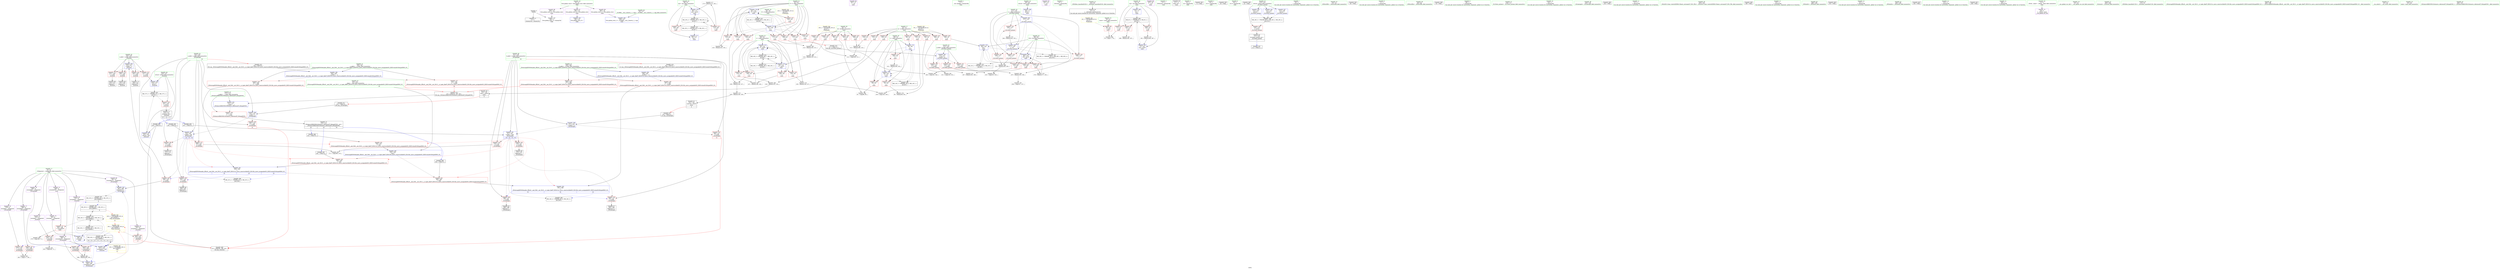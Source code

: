 digraph "SVFG" {
	label="SVFG";

	Node0x563b5da853f0 [shape=record,color=grey,label="{NodeID: 0\nNullPtr}"];
	Node0x563b5da853f0 -> Node0x563b5daab100[style=solid];
	Node0x563b5da853f0 -> Node0x563b5dab1bb0[style=solid];
	Node0x563b5daaef70 [shape=record,color=grey,label="{NodeID: 277\n173 = Binary(172, 102, )\n}"];
	Node0x563b5daaef70 -> Node0x563b5dab25a0[style=solid];
	Node0x563b5daad340 [shape=record,color=blue,label="{NodeID: 194\n318\<--315\nx.addr\<--x\n_ZL4rooti\n}"];
	Node0x563b5daad340 -> Node0x563b5dab0e80[style=dashed];
	Node0x563b5daad340 -> Node0x563b5dab0f50[style=dashed];
	Node0x563b5daad340 -> Node0x563b5dab1020[style=dashed];
	Node0x563b5daad340 -> Node0x563b5dab10f0[style=dashed];
	Node0x563b5daa9d20 [shape=record,color=red,label="{NodeID: 111\n108\<--62\n\<--i7\nmain\n}"];
	Node0x563b5daa9d20 -> Node0x563b5dabb2b0[style=solid];
	Node0x563b5daa8740 [shape=record,color=green,label="{NodeID: 28\n56\<--57\nB\<--B_field_insensitive\nmain\n}"];
	Node0x563b5daa8740 -> Node0x563b5daaa5f0[style=solid];
	Node0x563b5daa8740 -> Node0x563b5daaa6c0[style=solid];
	Node0x563b5daa8740 -> Node0x563b5daaa790[style=solid];
	Node0x563b5daa8740 -> Node0x563b5daaa860[style=solid];
	Node0x563b5daa8740 -> Node0x563b5daa9910[style=solid];
	Node0x563b5dac88f0 [shape=record,color=black,label="{NodeID: 305\nMR_24V_6 = PHI(MR_24V_7, MR_24V_5, )\npts\{100000 \}\n|{|<s1>8}}"];
	Node0x563b5dac88f0 -> Node0x563b5dacf0f0[style=dashed];
	Node0x563b5dac88f0:s1 -> Node0x563b5dad0630[style=dashed,color=red];
	Node0x563b5dab04c0 [shape=record,color=red,label="{NodeID: 139\n292\<--255\n\<--a.addr\n_ZL5mergeii\n}"];
	Node0x563b5dab04c0 -> Node0x563b5daab8b0[style=solid];
	Node0x563b5daab000 [shape=record,color=green,label="{NodeID: 56\n20\<--377\n_GLOBAL__sub_I_bmerry_1_1.cpp\<--_GLOBAL__sub_I_bmerry_1_1.cpp_field_insensitive\n}"];
	Node0x563b5daab000 -> Node0x563b5dab1ab0[style=solid];
	Node0x563b5dab1bb0 [shape=record,color=blue, style = dotted,label="{NodeID: 167\n383\<--3\nllvm.global_ctors_2\<--dummyVal\nGlob }"];
	Node0x563b5daac750 [shape=record,color=purple,label="{NodeID: 84\n181\<--12\n\<--.str\nmain\n}"];
	Node0x563b5daa6660 [shape=record,color=green,label="{NodeID: 1\n7\<--1\n__dso_handle\<--dummyObj\nGlob }"];
	Node0x563b5daaf0f0 [shape=record,color=grey,label="{NodeID: 278\n95 = Binary(93, 94, )\n}"];
	Node0x563b5daad410 [shape=record,color=blue,label="{NodeID: 195\n316\<--327\nretval\<--\n_ZL4rooti\n}"];
	Node0x563b5daad410 -> Node0x563b5dac92f0[style=dashed];
	Node0x563b5daa9df0 [shape=record,color=red,label="{NodeID: 112\n114\<--62\n\<--i7\nmain\n|{<s0>7}}"];
	Node0x563b5daa9df0:s0 -> Node0x563b5daea630[style=solid,color=red];
	Node0x563b5daa8810 [shape=record,color=green,label="{NodeID: 29\n58\<--59\nP\<--P_field_insensitive\nmain\n}"];
	Node0x563b5daa8810 -> Node0x563b5daa99e0[style=solid];
	Node0x563b5dac8df0 [shape=record,color=black,label="{NodeID: 306\nMR_24V_2 = PHI(MR_24V_4, MR_24V_1, )\npts\{100000 \}\n|{<s0>14|<s1>15|<s2>15|<s3>15|<s4>15|<s5>15|<s6>15|<s7>17}}"];
	Node0x563b5dac8df0:s0 -> Node0x563b5dab3480[style=dashed,color=blue];
	Node0x563b5dac8df0:s1 -> Node0x563b5dab0a70[style=dashed,color=blue];
	Node0x563b5dac8df0:s2 -> Node0x563b5dab0b40[style=dashed,color=blue];
	Node0x563b5dac8df0:s3 -> Node0x563b5dab0c10[style=dashed,color=blue];
	Node0x563b5dac8df0:s4 -> Node0x563b5dab0ce0[style=dashed,color=blue];
	Node0x563b5dac8df0:s5 -> Node0x563b5daad1a0[style=dashed,color=blue];
	Node0x563b5dac8df0:s6 -> Node0x563b5dac74f0[style=dashed,color=blue];
	Node0x563b5dac8df0:s7 -> Node0x563b5daad4e0[style=dashed,color=blue];
	Node0x563b5dab0590 [shape=record,color=red,label="{NodeID: 140\n298\<--255\n\<--a.addr\n_ZL5mergeii\n}"];
	Node0x563b5dab0590 -> Node0x563b5daad270[style=solid];
	Node0x563b5daab100 [shape=record,color=black,label="{NodeID: 57\n2\<--3\ndummyVal\<--dummyVal\n}"];
	Node0x563b5dad0630 [shape=record,color=yellow,style=double,label="{NodeID: 334\n24V_1 = ENCHI(MR_24V_0)\npts\{100000 \}\nFun[_ZL5mergeii]|{<s0>14}}"];
	Node0x563b5dad0630:s0 -> Node0x563b5dad0090[style=dashed,color=red];
	Node0x563b5dab1cb0 [shape=record,color=blue,label="{NodeID: 168\n48\<--71\nretval\<--\nmain\n}"];
	Node0x563b5daac820 [shape=record,color=purple,label="{NodeID: 85\n191\<--14\n\<--.str.1\nmain\n}"];
	Node0x563b5daa66f0 [shape=record,color=green,label="{NodeID: 2\n8\<--1\n_ZSt3cin\<--dummyObj\nGlob }"];
	Node0x563b5daba3b0 [shape=record,color=grey,label="{NodeID: 279\n178 = Binary(177, 102, )\n}"];
	Node0x563b5daba3b0 -> Node0x563b5dab2670[style=solid];
	Node0x563b5daad4e0 [shape=record,color=blue,label="{NodeID: 196\n337\<--334\narrayidx4\<--call\n_ZL4rooti\n}"];
	Node0x563b5daad4e0 -> Node0x563b5dac8df0[style=dashed];
	Node0x563b5daa9ec0 [shape=record,color=red,label="{NodeID: 113\n121\<--62\n\<--i7\nmain\n}"];
	Node0x563b5daa9ec0 -> Node0x563b5daba9b0[style=solid];
	Node0x563b5daa88e0 [shape=record,color=green,label="{NodeID: 30\n60\<--61\ni\<--i_field_insensitive\nmain\n}"];
	Node0x563b5daa88e0 -> Node0x563b5daa9ab0[style=solid];
	Node0x563b5daa88e0 -> Node0x563b5daa9b80[style=solid];
	Node0x563b5daa88e0 -> Node0x563b5daa9c50[style=solid];
	Node0x563b5daa88e0 -> Node0x563b5dab1e50[style=solid];
	Node0x563b5daa88e0 -> Node0x563b5dab1ff0[style=solid];
	Node0x563b5dac92f0 [shape=record,color=black,label="{NodeID: 307\nMR_37V_3 = PHI(MR_37V_4, MR_37V_2, )\npts\{317 \}\n}"];
	Node0x563b5dac92f0 -> Node0x563b5dab0db0[style=dashed];
	Node0x563b5dab0660 [shape=record,color=red,label="{NodeID: 141\n266\<--257\n\<--b.addr\n_ZL5mergeii\n|{<s0>15}}"];
	Node0x563b5dab0660:s0 -> Node0x563b5daea350[style=solid,color=red];
	Node0x563b5daab200 [shape=record,color=black,label="{NodeID: 58\n31\<--32\n\<--_ZNSt8ios_base4InitD1Ev\nCan only get source location for instruction, argument, global var or function.}"];
	Node0x563b5dab1d80 [shape=record,color=blue,label="{NodeID: 169\n52\<--71\ncas\<--\nmain\n}"];
	Node0x563b5dab1d80 -> Node0x563b5dac97f0[style=dashed];
	Node0x563b5daac8f0 [shape=record,color=purple,label="{NodeID: 86\n197\<--16\n\<--.str.2\nmain\n}"];
	Node0x563b5daa69a0 [shape=record,color=green,label="{NodeID: 3\n11\<--1\n_ZSt4cout\<--dummyObj\nGlob }"];
	Node0x563b5daba530 [shape=record,color=grey,label="{NodeID: 280\n153 = Binary(152, 102, )\n}"];
	Node0x563b5daba530 -> Node0x563b5dab2330[style=solid];
	Node0x563b5daad5b0 [shape=record,color=blue,label="{NodeID: 197\n316\<--334\nretval\<--call\n_ZL4rooti\n}"];
	Node0x563b5daad5b0 -> Node0x563b5dac92f0[style=dashed];
	Node0x563b5daa9f90 [shape=record,color=red,label="{NodeID: 114\n127\<--62\n\<--i7\nmain\n}"];
	Node0x563b5daa9f90 -> Node0x563b5daaeaf0[style=solid];
	Node0x563b5daa89b0 [shape=record,color=green,label="{NodeID: 31\n62\<--63\ni7\<--i7_field_insensitive\nmain\n}"];
	Node0x563b5daa89b0 -> Node0x563b5daa9d20[style=solid];
	Node0x563b5daa89b0 -> Node0x563b5daa9df0[style=solid];
	Node0x563b5daa89b0 -> Node0x563b5daa9ec0[style=solid];
	Node0x563b5daa89b0 -> Node0x563b5daa9f90[style=solid];
	Node0x563b5daa89b0 -> Node0x563b5daaf1c0[style=solid];
	Node0x563b5daa89b0 -> Node0x563b5daaf250[style=solid];
	Node0x563b5daa89b0 -> Node0x563b5daaf2e0[style=solid];
	Node0x563b5daa89b0 -> Node0x563b5dab20c0[style=solid];
	Node0x563b5daa89b0 -> Node0x563b5dab2330[style=solid];
	Node0x563b5dac97f0 [shape=record,color=black,label="{NodeID: 308\nMR_6V_3 = PHI(MR_6V_4, MR_6V_2, )\npts\{53 \}\n}"];
	Node0x563b5dac97f0 -> Node0x563b5daacd90[style=dashed];
	Node0x563b5dac97f0 -> Node0x563b5daace60[style=dashed];
	Node0x563b5dac97f0 -> Node0x563b5daacf30[style=dashed];
	Node0x563b5dac97f0 -> Node0x563b5dab2740[style=dashed];
	Node0x563b5dab0730 [shape=record,color=red,label="{NodeID: 142\n270\<--257\n\<--b.addr\n_ZL5mergeii\n}"];
	Node0x563b5dab0730 -> Node0x563b5dabb5b0[style=solid];
	Node0x563b5daab300 [shape=record,color=black,label="{NodeID: 59\n47\<--71\nmain_ret\<--\nmain\n}"];
	Node0x563b5dab1e50 [shape=record,color=blue,label="{NodeID: 170\n60\<--86\ni\<--\nmain\n}"];
	Node0x563b5dab1e50 -> Node0x563b5daa9ab0[style=dashed];
	Node0x563b5dab1e50 -> Node0x563b5daa9b80[style=dashed];
	Node0x563b5dab1e50 -> Node0x563b5daa9c50[style=dashed];
	Node0x563b5dab1e50 -> Node0x563b5dab1ff0[style=dashed];
	Node0x563b5dab1e50 -> Node0x563b5daca500[style=dashed];
	Node0x563b5daac9c0 [shape=record,color=purple,label="{NodeID: 87\n381\<--18\nllvm.global_ctors_0\<--llvm.global_ctors\nGlob }"];
	Node0x563b5daac9c0 -> Node0x563b5dab19e0[style=solid];
	Node0x563b5daa6a30 [shape=record,color=green,label="{NodeID: 4\n12\<--1\n.str\<--dummyObj\nGlob }"];
	Node0x563b5daba6b0 [shape=record,color=grey,label="{NodeID: 281\n147 = Binary(146, 145, )\n}"];
	Node0x563b5daba6b0 -> Node0x563b5dab2260[style=solid];
	Node0x563b5daad680 [shape=record,color=blue,label="{NodeID: 198\n346\<--344\n__a.addr\<--__a\n_ZSt4swapIiENSt9enable_ifIXsr6__and_ISt6__not_ISt15__is_tuple_likeIT_EESt21is_move_constructibleIS3_ESt18is_move_assignableIS3_EEE5valueEvE4typeERS3_SC_\n}"];
	Node0x563b5daad680 -> Node0x563b5dab1360[style=dashed];
	Node0x563b5daad680 -> Node0x563b5dab1430[style=dashed];
	Node0x563b5daaf1c0 [shape=record,color=red,label="{NodeID: 115\n137\<--62\n\<--i7\nmain\n}"];
	Node0x563b5daaf1c0 -> Node0x563b5daae670[style=solid];
	Node0x563b5daa8a80 [shape=record,color=green,label="{NodeID: 32\n64\<--65\nt\<--t_field_insensitive\nmain\n}"];
	Node0x563b5daa8a80 -> Node0x563b5daaf3b0[style=solid];
	Node0x563b5daa8a80 -> Node0x563b5daaf480[style=solid];
	Node0x563b5daa8a80 -> Node0x563b5daaf550[style=solid];
	Node0x563b5daa8a80 -> Node0x563b5daaf620[style=solid];
	Node0x563b5daa8a80 -> Node0x563b5dab2190[style=solid];
	Node0x563b5daa8a80 -> Node0x563b5dab2260[style=solid];
	Node0x563b5d766f30 [shape=record,color=black,label="{NodeID: 392\n72 = PHI()\n}"];
	Node0x563b5daca500 [shape=record,color=black,label="{NodeID: 309\nMR_14V_2 = PHI(MR_14V_4, MR_14V_1, )\npts\{61 \}\n}"];
	Node0x563b5daca500 -> Node0x563b5dab1e50[style=dashed];
	Node0x563b5dab0800 [shape=record,color=red,label="{NodeID: 143\n278\<--257\n\<--b.addr\n_ZL5mergeii\n}"];
	Node0x563b5dab0800 -> Node0x563b5daab710[style=solid];
	Node0x563b5daab3d0 [shape=record,color=black,label="{NodeID: 60\n135\<--134\nconv\<--sub16\nmain\n|{<s0>8}}"];
	Node0x563b5daab3d0:s0 -> Node0x563b5daea740[style=solid,color=red];
	Node0x563b5dab1f20 [shape=record,color=blue,label="{NodeID: 171\n96\<--98\narrayidx\<--\nmain\n}"];
	Node0x563b5dab1f20 -> Node0x563b5dab1f20[style=dashed];
	Node0x563b5dab1f20 -> Node0x563b5dacf0f0[style=dashed];
	Node0x563b5daacac0 [shape=record,color=purple,label="{NodeID: 88\n382\<--18\nllvm.global_ctors_1\<--llvm.global_ctors\nGlob }"];
	Node0x563b5daacac0 -> Node0x563b5dab1ab0[style=solid];
	Node0x563b5daa6ac0 [shape=record,color=green,label="{NodeID: 5\n14\<--1\n.str.1\<--dummyObj\nGlob }"];
	Node0x563b5daba830 [shape=record,color=grey,label="{NodeID: 282\n186 = Binary(185, 187, )\n}"];
	Node0x563b5daad750 [shape=record,color=blue,label="{NodeID: 199\n348\<--345\n__b.addr\<--__b\n_ZSt4swapIiENSt9enable_ifIXsr6__and_ISt6__not_ISt15__is_tuple_likeIT_EESt21is_move_constructibleIS3_ESt18is_move_assignableIS3_EEE5valueEvE4typeERS3_SC_\n}"];
	Node0x563b5daad750 -> Node0x563b5dab1500[style=dashed];
	Node0x563b5daad750 -> Node0x563b5dab15d0[style=dashed];
	Node0x563b5daaf250 [shape=record,color=red,label="{NodeID: 116\n145\<--62\n\<--i7\nmain\n}"];
	Node0x563b5daaf250 -> Node0x563b5daba6b0[style=solid];
	Node0x563b5daa8b50 [shape=record,color=green,label="{NodeID: 33\n66\<--67\nans\<--ans_field_insensitive\nmain\n}"];
	Node0x563b5daa8b50 -> Node0x563b5daaf6f0[style=solid];
	Node0x563b5daa8b50 -> Node0x563b5daaf7c0[style=solid];
	Node0x563b5daa8b50 -> Node0x563b5dab2400[style=solid];
	Node0x563b5daa8b50 -> Node0x563b5dab25a0[style=solid];
	Node0x563b5dae7030 [shape=record,color=black,label="{NodeID: 393\n30 = PHI()\n}"];
	Node0x563b5daca5f0 [shape=record,color=black,label="{NodeID: 310\nMR_16V_2 = PHI(MR_16V_4, MR_16V_1, )\npts\{63 \}\n}"];
	Node0x563b5daca5f0 -> Node0x563b5dab20c0[style=dashed];
	Node0x563b5dab08d0 [shape=record,color=red,label="{NodeID: 144\n288\<--257\n\<--b.addr\n_ZL5mergeii\n}"];
	Node0x563b5dab08d0 -> Node0x563b5daab7e0[style=solid];
	Node0x563b5daab4a0 [shape=record,color=black,label="{NodeID: 61\n141\<--140\nconv19\<--sub18\nmain\n|{<s0>8}}"];
	Node0x563b5daab4a0:s0 -> Node0x563b5daea850[style=solid,color=red];
	Node0x563b5dab1ff0 [shape=record,color=blue,label="{NodeID: 172\n60\<--101\ni\<--inc\nmain\n}"];
	Node0x563b5dab1ff0 -> Node0x563b5daa9ab0[style=dashed];
	Node0x563b5dab1ff0 -> Node0x563b5daa9b80[style=dashed];
	Node0x563b5dab1ff0 -> Node0x563b5daa9c50[style=dashed];
	Node0x563b5dab1ff0 -> Node0x563b5dab1ff0[style=dashed];
	Node0x563b5dab1ff0 -> Node0x563b5daca500[style=dashed];
	Node0x563b5daacbc0 [shape=record,color=purple,label="{NodeID: 89\n383\<--18\nllvm.global_ctors_2\<--llvm.global_ctors\nGlob }"];
	Node0x563b5daacbc0 -> Node0x563b5dab1bb0[style=solid];
	Node0x563b5daa6b50 [shape=record,color=green,label="{NodeID: 6\n16\<--1\n.str.2\<--dummyObj\nGlob }"];
	Node0x563b5daba9b0 [shape=record,color=grey,label="{NodeID: 283\n122 = Binary(120, 121, )\n}"];
	Node0x563b5daba9b0 -> Node0x563b5dabab30[style=solid];
	Node0x563b5daad820 [shape=record,color=blue,label="{NodeID: 200\n350\<--358\n__tmp\<--\n_ZSt4swapIiENSt9enable_ifIXsr6__and_ISt6__not_ISt15__is_tuple_likeIT_EESt21is_move_constructibleIS3_ESt18is_move_assignableIS3_EEE5valueEvE4typeERS3_SC_\n}"];
	Node0x563b5daad820 -> Node0x563b5dab1770[style=dashed];
	Node0x563b5daad820 -> Node0x563b5dab1840[style=dashed];
	Node0x563b5daaf2e0 [shape=record,color=red,label="{NodeID: 117\n152\<--62\n\<--i7\nmain\n}"];
	Node0x563b5daaf2e0 -> Node0x563b5daba530[style=solid];
	Node0x563b5daa8c20 [shape=record,color=green,label="{NodeID: 34\n68\<--69\ni24\<--i24_field_insensitive\nmain\n}"];
	Node0x563b5daa8c20 -> Node0x563b5daaf890[style=solid];
	Node0x563b5daa8c20 -> Node0x563b5daaf960[style=solid];
	Node0x563b5daa8c20 -> Node0x563b5daafa30[style=solid];
	Node0x563b5daa8c20 -> Node0x563b5dab24d0[style=solid];
	Node0x563b5daa8c20 -> Node0x563b5dab2670[style=solid];
	Node0x563b5dae9220 [shape=record,color=black,label="{NodeID: 394\n81 = PHI()\n}"];
	Node0x563b5dacaaf0 [shape=record,color=black,label="{NodeID: 311\nMR_18V_2 = PHI(MR_18V_3, MR_18V_1, )\npts\{65 \}\n}"];
	Node0x563b5dacaaf0 -> Node0x563b5dacebf0[style=dashed];
	Node0x563b5dab09a0 [shape=record,color=red,label="{NodeID: 145\n299\<--257\n\<--b.addr\n_ZL5mergeii\n}"];
	Node0x563b5dab09a0 -> Node0x563b5daab980[style=solid];
	Node0x563b5daab570 [shape=record,color=black,label="{NodeID: 62\n211\<--250\n_ZL10test_primex_ret\<--\n_ZL10test_primex\n|{<s0>7}}"];
	Node0x563b5daab570:s0 -> Node0x563b5dae9550[style=solid,color=blue];
	Node0x563b5dab20c0 [shape=record,color=blue,label="{NodeID: 173\n62\<--105\ni7\<--\nmain\n}"];
	Node0x563b5dab20c0 -> Node0x563b5daa9d20[style=dashed];
	Node0x563b5dab20c0 -> Node0x563b5daa9df0[style=dashed];
	Node0x563b5dab20c0 -> Node0x563b5daa9ec0[style=dashed];
	Node0x563b5dab20c0 -> Node0x563b5daa9f90[style=dashed];
	Node0x563b5dab20c0 -> Node0x563b5daaf1c0[style=dashed];
	Node0x563b5dab20c0 -> Node0x563b5daaf250[style=dashed];
	Node0x563b5dab20c0 -> Node0x563b5daaf2e0[style=dashed];
	Node0x563b5dab20c0 -> Node0x563b5dab2330[style=dashed];
	Node0x563b5dab20c0 -> Node0x563b5daca5f0[style=dashed];
	Node0x563b5daaccc0 [shape=record,color=red,label="{NodeID: 90\n78\<--50\n\<--cases\nmain\n}"];
	Node0x563b5daaccc0 -> Node0x563b5dabae30[style=solid];
	Node0x563b5daa7390 [shape=record,color=green,label="{NodeID: 7\n19\<--1\n\<--dummyObj\nCan only get source location for instruction, argument, global var or function.}"];
	Node0x563b5dabab30 [shape=record,color=grey,label="{NodeID: 284\n123 = Binary(119, 122, )\n}"];
	Node0x563b5dabab30 -> Node0x563b5dab2190[style=solid];
	Node0x563b5daad8f0 [shape=record,color=blue,label="{NodeID: 201\n363\<--362\n\<--\n_ZSt4swapIiENSt9enable_ifIXsr6__and_ISt6__not_ISt15__is_tuple_likeIT_EESt21is_move_constructibleIS3_ESt18is_move_assignableIS3_EEE5valueEvE4typeERS3_SC_\n|{|<s1>16|<s2>16|<s3>16}}"];
	Node0x563b5daad8f0 -> Node0x563b5dab1840[style=dashed];
	Node0x563b5daad8f0:s1 -> Node0x563b5dab04c0[style=dashed,color=blue];
	Node0x563b5daad8f0:s2 -> Node0x563b5dab0590[style=dashed,color=blue];
	Node0x563b5daad8f0:s3 -> Node0x563b5dac6af0[style=dashed,color=blue];
	Node0x563b5daaf3b0 [shape=record,color=red,label="{NodeID: 118\n126\<--64\n\<--t\nmain\n}"];
	Node0x563b5daaf3b0 -> Node0x563b5daaeaf0[style=solid];
	Node0x563b5daa8cf0 [shape=record,color=green,label="{NodeID: 35\n73\<--74\n_ZNSirsERi\<--_ZNSirsERi_field_insensitive\n}"];
	Node0x563b5dae9380 [shape=record,color=black,label="{NodeID: 395\n84 = PHI()\n}"];
	Node0x563b5dacaff0 [shape=record,color=black,label="{NodeID: 312\nMR_20V_2 = PHI(MR_20V_4, MR_20V_1, )\npts\{67 \}\n}"];
	Node0x563b5dacaff0 -> Node0x563b5dab2400[style=dashed];
	Node0x563b5dab0a70 [shape=record,color=red,label="{NodeID: 146\n277\<--276\n\<--arrayidx\n_ZL5mergeii\n}"];
	Node0x563b5dab0a70 -> Node0x563b5dabb730[style=solid];
	Node0x563b5daab640 [shape=record,color=black,label="{NodeID: 63\n275\<--274\nidxprom\<--\n_ZL5mergeii\n}"];
	Node0x563b5dab2190 [shape=record,color=blue,label="{NodeID: 174\n64\<--123\nt\<--sub13\nmain\n}"];
	Node0x563b5dab2190 -> Node0x563b5daaf3b0[style=dashed];
	Node0x563b5dab2190 -> Node0x563b5daaf480[style=dashed];
	Node0x563b5dab2190 -> Node0x563b5daaf550[style=dashed];
	Node0x563b5dab2190 -> Node0x563b5daaf620[style=dashed];
	Node0x563b5dab2190 -> Node0x563b5dab2260[style=dashed];
	Node0x563b5dab2190 -> Node0x563b5dacebf0[style=dashed];
	Node0x563b5daacd90 [shape=record,color=red,label="{NodeID: 91\n77\<--52\n\<--cas\nmain\n}"];
	Node0x563b5daacd90 -> Node0x563b5dabae30[style=solid];
	Node0x563b5daa7450 [shape=record,color=green,label="{NodeID: 8\n71\<--1\n\<--dummyObj\nCan only get source location for instruction, argument, global var or function.}"];
	Node0x563b5dabacb0 [shape=record,color=grey,label="{NodeID: 285\n221 = cmp(220, 222, )\n}"];
	Node0x563b5daad9c0 [shape=record,color=blue,label="{NodeID: 202\n367\<--366\n\<--\n_ZSt4swapIiENSt9enable_ifIXsr6__and_ISt6__not_ISt15__is_tuple_likeIT_EESt21is_move_constructibleIS3_ESt18is_move_assignableIS3_EEE5valueEvE4typeERS3_SC_\n|{<s0>16|<s1>16|<s2>16}}"];
	Node0x563b5daad9c0:s0 -> Node0x563b5dab08d0[style=dashed,color=blue];
	Node0x563b5daad9c0:s1 -> Node0x563b5dab09a0[style=dashed,color=blue];
	Node0x563b5daad9c0:s2 -> Node0x563b5dac6ff0[style=dashed,color=blue];
	Node0x563b5daaf480 [shape=record,color=red,label="{NodeID: 119\n132\<--64\n\<--t\nmain\n}"];
	Node0x563b5daaf480 -> Node0x563b5daae370[style=solid];
	Node0x563b5daa8df0 [shape=record,color=green,label="{NodeID: 36\n82\<--83\n_ZNSirsERx\<--_ZNSirsERx_field_insensitive\n}"];
	Node0x563b5dae9480 [shape=record,color=black,label="{NodeID: 396\n85 = PHI()\n}"];
	Node0x563b5dacb4f0 [shape=record,color=black,label="{NodeID: 313\nMR_22V_2 = PHI(MR_22V_4, MR_22V_1, )\npts\{69 \}\n}"];
	Node0x563b5dacb4f0 -> Node0x563b5dab24d0[style=dashed];
	Node0x563b5dab0b40 [shape=record,color=red,label="{NodeID: 147\n281\<--280\n\<--arrayidx3\n_ZL5mergeii\n}"];
	Node0x563b5dab0b40 -> Node0x563b5dabb730[style=solid];
	Node0x563b5daab710 [shape=record,color=black,label="{NodeID: 64\n279\<--278\nidxprom2\<--\n_ZL5mergeii\n}"];
	Node0x563b5dad0cb0 [shape=record,color=yellow,style=double,label="{NodeID: 341\n4V_1 = ENCHI(MR_4V_0)\npts\{51 \}\nFun[main]}"];
	Node0x563b5dad0cb0 -> Node0x563b5daaccc0[style=dashed];
	Node0x563b5dab2260 [shape=record,color=blue,label="{NodeID: 175\n64\<--147\nt\<--sub20\nmain\n}"];
	Node0x563b5dab2260 -> Node0x563b5daaf3b0[style=dashed];
	Node0x563b5dab2260 -> Node0x563b5daaf480[style=dashed];
	Node0x563b5dab2260 -> Node0x563b5daaf550[style=dashed];
	Node0x563b5dab2260 -> Node0x563b5daaf620[style=dashed];
	Node0x563b5dab2260 -> Node0x563b5dab2260[style=dashed];
	Node0x563b5dab2260 -> Node0x563b5dacebf0[style=dashed];
	Node0x563b5daace60 [shape=record,color=red,label="{NodeID: 92\n185\<--52\n\<--cas\nmain\n}"];
	Node0x563b5daace60 -> Node0x563b5daba830[style=solid];
	Node0x563b5daa7510 [shape=record,color=green,label="{NodeID: 9\n98\<--1\n\<--dummyObj\nCan only get source location for instruction, argument, global var or function.}"];
	Node0x563b5dabae30 [shape=record,color=grey,label="{NodeID: 286\n79 = cmp(77, 78, )\n}"];
	Node0x563b5daada90 [shape=record,color=blue,label="{NodeID: 203\n372\<--371\n__t.addr\<--__t\n_ZSt4moveIRiEONSt16remove_referenceIT_E4typeEOS2_\n}"];
	Node0x563b5daada90 -> Node0x563b5dab1910[style=dashed];
	Node0x563b5daaf550 [shape=record,color=red,label="{NodeID: 120\n136\<--64\n\<--t\nmain\n}"];
	Node0x563b5daaf550 -> Node0x563b5daae670[style=solid];
	Node0x563b5daa8ef0 [shape=record,color=green,label="{NodeID: 37\n116\<--117\n_ZL10test_primex\<--_ZL10test_primex_field_insensitive\n}"];
	Node0x563b5dae9550 [shape=record,color=black,label="{NodeID: 397\n115 = PHI(211, )\n}"];
	Node0x563b5dacb9f0 [shape=record,color=black,label="{NodeID: 314\nMR_24V_2 = PHI(MR_24V_5, MR_24V_1, )\npts\{100000 \}\n}"];
	Node0x563b5dacb9f0 -> Node0x563b5dab1f20[style=dashed];
	Node0x563b5dacb9f0 -> Node0x563b5dacf0f0[style=dashed];
	Node0x563b5dab0c10 [shape=record,color=red,label="{NodeID: 148\n291\<--290\n\<--arrayidx8\n_ZL5mergeii\n}"];
	Node0x563b5dab0c10 -> Node0x563b5dab7ea0[style=solid];
	Node0x563b5daab7e0 [shape=record,color=black,label="{NodeID: 65\n289\<--288\nidxprom7\<--\n_ZL5mergeii\n}"];
	Node0x563b5dab2330 [shape=record,color=blue,label="{NodeID: 176\n62\<--153\ni7\<--inc22\nmain\n}"];
	Node0x563b5dab2330 -> Node0x563b5daa9d20[style=dashed];
	Node0x563b5dab2330 -> Node0x563b5daa9df0[style=dashed];
	Node0x563b5dab2330 -> Node0x563b5daa9ec0[style=dashed];
	Node0x563b5dab2330 -> Node0x563b5daa9f90[style=dashed];
	Node0x563b5dab2330 -> Node0x563b5daaf1c0[style=dashed];
	Node0x563b5dab2330 -> Node0x563b5daaf250[style=dashed];
	Node0x563b5dab2330 -> Node0x563b5daaf2e0[style=dashed];
	Node0x563b5dab2330 -> Node0x563b5dab2330[style=dashed];
	Node0x563b5dab2330 -> Node0x563b5daca5f0[style=dashed];
	Node0x563b5daacf30 [shape=record,color=red,label="{NodeID: 93\n200\<--52\n\<--cas\nmain\n}"];
	Node0x563b5daacf30 -> Node0x563b5daae4f0[style=solid];
	Node0x563b5daa75d0 [shape=record,color=green,label="{NodeID: 10\n102\<--1\n\<--dummyObj\nCan only get source location for instruction, argument, global var or function.}"];
	Node0x563b5dabafb0 [shape=record,color=grey,label="{NodeID: 287\n238 = cmp(237, 157, )\n}"];
	Node0x563b5daaf620 [shape=record,color=red,label="{NodeID: 121\n146\<--64\n\<--t\nmain\n}"];
	Node0x563b5daaf620 -> Node0x563b5daba6b0[style=solid];
	Node0x563b5daa8ff0 [shape=record,color=green,label="{NodeID: 38\n143\<--144\n_ZL5mergeii\<--_ZL5mergeii_field_insensitive\n}"];
	Node0x563b5dae9680 [shape=record,color=black,label="{NodeID: 398\n182 = PHI()\n}"];
	Node0x563b5dab0ce0 [shape=record,color=red,label="{NodeID: 149\n295\<--294\n\<--arrayidx10\n_ZL5mergeii\n}"];
	Node0x563b5dab0ce0 -> Node0x563b5dab7ea0[style=solid];
	Node0x563b5daab8b0 [shape=record,color=black,label="{NodeID: 66\n293\<--292\nidxprom9\<--\n_ZL5mergeii\n}"];
	Node0x563b5dad0e70 [shape=record,color=yellow,style=double,label="{NodeID: 343\n8V_1 = ENCHI(MR_8V_0)\npts\{55 \}\nFun[main]}"];
	Node0x563b5dad0e70 -> Node0x563b5daad000[style=dashed];
	Node0x563b5dad0e70 -> Node0x563b5daad0d0[style=dashed];
	Node0x563b5dad0e70 -> Node0x563b5daaa110[style=dashed];
	Node0x563b5dad0e70 -> Node0x563b5daaa1e0[style=dashed];
	Node0x563b5dad0e70 -> Node0x563b5daaa2b0[style=dashed];
	Node0x563b5dad0e70 -> Node0x563b5daaa380[style=dashed];
	Node0x563b5dad0e70 -> Node0x563b5daaa450[style=dashed];
	Node0x563b5dad0e70 -> Node0x563b5daaa520[style=dashed];
	Node0x563b5dab2400 [shape=record,color=blue,label="{NodeID: 177\n66\<--157\nans\<--\nmain\n}"];
	Node0x563b5dab2400 -> Node0x563b5dacdcf0[style=dashed];
	Node0x563b5daad000 [shape=record,color=red,label="{NodeID: 94\n86\<--54\n\<--A\nmain\n}"];
	Node0x563b5daad000 -> Node0x563b5dab1e50[style=solid];
	Node0x563b5daa76d0 [shape=record,color=green,label="{NodeID: 11\n157\<--1\n\<--dummyObj\nCan only get source location for instruction, argument, global var or function.}"];
	Node0x563b5dabb130 [shape=record,color=grey,label="{NodeID: 288\n233 = cmp(231, 232, )\n}"];
	Node0x563b5daaf6f0 [shape=record,color=red,label="{NodeID: 122\n172\<--66\n\<--ans\nmain\n}"];
	Node0x563b5daaf6f0 -> Node0x563b5daaef70[style=solid];
	Node0x563b5daa90f0 [shape=record,color=green,label="{NodeID: 39\n183\<--184\n_ZStlsISt11char_traitsIcEERSt13basic_ostreamIcT_ES5_PKc\<--_ZStlsISt11char_traitsIcEERSt13basic_ostreamIcT_ES5_PKc_field_insensitive\n}"];
	Node0x563b5dae9780 [shape=record,color=black,label="{NodeID: 399\n188 = PHI()\n}"];
	Node0x563b5dab0db0 [shape=record,color=red,label="{NodeID: 150\n341\<--316\n\<--retval\n_ZL4rooti\n}"];
	Node0x563b5dab0db0 -> Node0x563b5daabcc0[style=solid];
	Node0x563b5daab980 [shape=record,color=black,label="{NodeID: 67\n300\<--299\nidxprom11\<--\n_ZL5mergeii\n}"];
	Node0x563b5dad0f50 [shape=record,color=yellow,style=double,label="{NodeID: 344\n10V_1 = ENCHI(MR_10V_0)\npts\{57 \}\nFun[main]}"];
	Node0x563b5dad0f50 -> Node0x563b5daaa5f0[style=dashed];
	Node0x563b5dad0f50 -> Node0x563b5daaa6c0[style=dashed];
	Node0x563b5dad0f50 -> Node0x563b5daaa790[style=dashed];
	Node0x563b5dad0f50 -> Node0x563b5daaa860[style=dashed];
	Node0x563b5dad0f50 -> Node0x563b5daa9910[style=dashed];
	Node0x563b5dab24d0 [shape=record,color=blue,label="{NodeID: 178\n68\<--158\ni24\<--\nmain\n}"];
	Node0x563b5dab24d0 -> Node0x563b5daaf890[style=dashed];
	Node0x563b5dab24d0 -> Node0x563b5daaf960[style=dashed];
	Node0x563b5dab24d0 -> Node0x563b5daafa30[style=dashed];
	Node0x563b5dab24d0 -> Node0x563b5dab2670[style=dashed];
	Node0x563b5dab24d0 -> Node0x563b5dacb4f0[style=dashed];
	Node0x563b5daad0d0 [shape=record,color=red,label="{NodeID: 95\n94\<--54\n\<--A\nmain\n}"];
	Node0x563b5daad0d0 -> Node0x563b5daaf0f0[style=solid];
	Node0x563b5daa7800 [shape=record,color=green,label="{NodeID: 12\n187\<--1\n\<--dummyObj\nCan only get source location for instruction, argument, global var or function.}"];
	Node0x563b5dabb2b0 [shape=record,color=grey,label="{NodeID: 289\n112 = cmp(108, 111, )\n}"];
	Node0x563b5daaf7c0 [shape=record,color=red,label="{NodeID: 123\n193\<--66\n\<--ans\nmain\n}"];
	Node0x563b5daa91f0 [shape=record,color=green,label="{NodeID: 40\n189\<--190\n_ZNSolsEi\<--_ZNSolsEi_field_insensitive\n}"];
	Node0x563b5dae9880 [shape=record,color=black,label="{NodeID: 400\n192 = PHI()\n}"];
	Node0x563b5dab0e80 [shape=record,color=red,label="{NodeID: 151\n321\<--318\n\<--x.addr\n_ZL4rooti\n}"];
	Node0x563b5dab0e80 -> Node0x563b5daaba50[style=solid];
	Node0x563b5daaba50 [shape=record,color=black,label="{NodeID: 68\n322\<--321\nidxprom\<--\n_ZL4rooti\n}"];
	Node0x563b5dad1030 [shape=record,color=yellow,style=double,label="{NodeID: 345\n12V_1 = ENCHI(MR_12V_0)\npts\{59 \}\nFun[main]}"];
	Node0x563b5dad1030 -> Node0x563b5daa99e0[style=dashed];
	Node0x563b5dab25a0 [shape=record,color=blue,label="{NodeID: 179\n66\<--173\nans\<--inc32\nmain\n}"];
	Node0x563b5dab25a0 -> Node0x563b5dacdcf0[style=dashed];
	Node0x563b5daaa110 [shape=record,color=red,label="{NodeID: 96\n110\<--54\n\<--A\nmain\n}"];
	Node0x563b5daaa110 -> Node0x563b5dab81a0[style=solid];
	Node0x563b5daa7900 [shape=record,color=green,label="{NodeID: 13\n222\<--1\n\<--dummyObj\nCan only get source location for instruction, argument, global var or function.}"];
	Node0x563b5dabb430 [shape=record,color=grey,label="{NodeID: 290\n163 = cmp(161, 162, )\n}"];
	Node0x563b5daaf890 [shape=record,color=red,label="{NodeID: 124\n161\<--68\n\<--i24\nmain\n}"];
	Node0x563b5daaf890 -> Node0x563b5dabb430[style=solid];
	Node0x563b5daa92f0 [shape=record,color=green,label="{NodeID: 41\n195\<--196\n_ZNSolsEx\<--_ZNSolsEx_field_insensitive\n}"];
	Node0x563b5dae9980 [shape=record,color=black,label="{NodeID: 401\n194 = PHI()\n}"];
	Node0x563b5dab0f50 [shape=record,color=red,label="{NodeID: 152\n327\<--318\n\<--x.addr\n_ZL4rooti\n}"];
	Node0x563b5dab0f50 -> Node0x563b5daad410[style=solid];
	Node0x563b5daabb20 [shape=record,color=black,label="{NodeID: 69\n331\<--330\nidxprom1\<--\n_ZL4rooti\n}"];
	Node0x563b5dab2670 [shape=record,color=blue,label="{NodeID: 180\n68\<--178\ni24\<--inc35\nmain\n}"];
	Node0x563b5dab2670 -> Node0x563b5daaf890[style=dashed];
	Node0x563b5dab2670 -> Node0x563b5daaf960[style=dashed];
	Node0x563b5dab2670 -> Node0x563b5daafa30[style=dashed];
	Node0x563b5dab2670 -> Node0x563b5dab2670[style=dashed];
	Node0x563b5dab2670 -> Node0x563b5dacb4f0[style=dashed];
	Node0x563b5daaa1e0 [shape=record,color=red,label="{NodeID: 97\n129\<--54\n\<--A\nmain\n}"];
	Node0x563b5daaa1e0 -> Node0x563b5dabba30[style=solid];
	Node0x563b5daa7a00 [shape=record,color=green,label="{NodeID: 14\n225\<--1\n\<--dummyObj\nCan only get source location for instruction, argument, global var or function.}"];
	Node0x563b5dabb5b0 [shape=record,color=grey,label="{NodeID: 291\n271 = cmp(269, 270, )\n}"];
	Node0x563b5daaf960 [shape=record,color=red,label="{NodeID: 125\n165\<--68\n\<--i24\nmain\n}"];
	Node0x563b5daaf960 -> Node0x563b5daaedf0[style=solid];
	Node0x563b5daa93f0 [shape=record,color=green,label="{NodeID: 42\n213\<--214\nretval\<--retval_field_insensitive\n_ZL10test_primex\n}"];
	Node0x563b5daa93f0 -> Node0x563b5daafbd0[style=solid];
	Node0x563b5daa93f0 -> Node0x563b5dab28e0[style=solid];
	Node0x563b5daa93f0 -> Node0x563b5dab2a80[style=solid];
	Node0x563b5daa93f0 -> Node0x563b5dab2c20[style=solid];
	Node0x563b5dae9a80 [shape=record,color=black,label="{NodeID: 402\n198 = PHI()\n}"];
	Node0x563b5dab1020 [shape=record,color=red,label="{NodeID: 153\n330\<--318\n\<--x.addr\n_ZL4rooti\n}"];
	Node0x563b5dab1020 -> Node0x563b5daabb20[style=solid];
	Node0x563b5daabbf0 [shape=record,color=black,label="{NodeID: 70\n336\<--335\nidxprom3\<--\n_ZL4rooti\n}"];
	Node0x563b5dab2740 [shape=record,color=blue,label="{NodeID: 181\n52\<--201\ncas\<--inc43\nmain\n}"];
	Node0x563b5dab2740 -> Node0x563b5dac97f0[style=dashed];
	Node0x563b5daaa2b0 [shape=record,color=red,label="{NodeID: 98\n133\<--54\n\<--A\nmain\n}"];
	Node0x563b5daaa2b0 -> Node0x563b5daae370[style=solid];
	Node0x563b5daa7b00 [shape=record,color=green,label="{NodeID: 15\n248\<--1\n\<--dummyObj\nCan only get source location for instruction, argument, global var or function.}"];
	Node0x563b5dabb730 [shape=record,color=grey,label="{NodeID: 292\n282 = cmp(277, 281, )\n}"];
	Node0x563b5daafa30 [shape=record,color=red,label="{NodeID: 126\n177\<--68\n\<--i24\nmain\n}"];
	Node0x563b5daafa30 -> Node0x563b5daba3b0[style=solid];
	Node0x563b5daa94c0 [shape=record,color=green,label="{NodeID: 43\n215\<--216\np.addr\<--p.addr_field_insensitive\n_ZL10test_primex\n}"];
	Node0x563b5daa94c0 -> Node0x563b5daafca0[style=solid];
	Node0x563b5daa94c0 -> Node0x563b5daafd70[style=solid];
	Node0x563b5daa94c0 -> Node0x563b5daafe40[style=solid];
	Node0x563b5daa94c0 -> Node0x563b5dab2810[style=solid];
	Node0x563b5dae9b50 [shape=record,color=black,label="{NodeID: 403\n262 = PHI(314, )\n}"];
	Node0x563b5dae9b50 -> Node0x563b5dab2e90[style=solid];
	Node0x563b5dab10f0 [shape=record,color=red,label="{NodeID: 154\n335\<--318\n\<--x.addr\n_ZL4rooti\n}"];
	Node0x563b5dab10f0 -> Node0x563b5daabbf0[style=solid];
	Node0x563b5daabcc0 [shape=record,color=black,label="{NodeID: 71\n314\<--341\n_ZL4rooti_ret\<--\n_ZL4rooti\n|{<s0>14|<s1>15|<s2>17}}"];
	Node0x563b5daabcc0:s0 -> Node0x563b5dae9b50[style=solid,color=blue];
	Node0x563b5daabcc0:s1 -> Node0x563b5dae9d10[style=solid,color=blue];
	Node0x563b5daabcc0:s2 -> Node0x563b5dae9e50[style=solid,color=blue];
	Node0x563b5dab7ea0 [shape=record,color=grey,label="{NodeID: 265\n296 = Binary(295, 291, )\n}"];
	Node0x563b5dab7ea0 -> Node0x563b5daad1a0[style=solid];
	Node0x563b5dab2810 [shape=record,color=blue,label="{NodeID: 182\n215\<--212\np.addr\<--p\n_ZL10test_primex\n}"];
	Node0x563b5dab2810 -> Node0x563b5daafca0[style=dashed];
	Node0x563b5dab2810 -> Node0x563b5daafd70[style=dashed];
	Node0x563b5dab2810 -> Node0x563b5daafe40[style=dashed];
	Node0x563b5daaa380 [shape=record,color=red,label="{NodeID: 99\n139\<--54\n\<--A\nmain\n}"];
	Node0x563b5daaa380 -> Node0x563b5daae970[style=solid];
	Node0x563b5daa7c00 [shape=record,color=green,label="{NodeID: 16\n4\<--6\n_ZStL8__ioinit\<--_ZStL8__ioinit_field_insensitive\nGlob }"];
	Node0x563b5daa7c00 -> Node0x563b5daabe60[style=solid];
	Node0x563b5dabb8b0 [shape=record,color=grey,label="{NodeID: 293\n325 = cmp(324, 71, )\n}"];
	Node0x563b5daafb00 [shape=record,color=red,label="{NodeID: 127\n169\<--168\n\<--arrayidx29\nmain\n}"];
	Node0x563b5daafb00 -> Node0x563b5dabbbb0[style=solid];
	Node0x563b5daa9590 [shape=record,color=green,label="{NodeID: 44\n217\<--218\ni\<--i_field_insensitive\n_ZL10test_primex\n}"];
	Node0x563b5daa9590 -> Node0x563b5daaff10[style=solid];
	Node0x563b5daa9590 -> Node0x563b5daaffe0[style=solid];
	Node0x563b5daa9590 -> Node0x563b5dab00b0[style=solid];
	Node0x563b5daa9590 -> Node0x563b5dab0180[style=solid];
	Node0x563b5daa9590 -> Node0x563b5dab29b0[style=solid];
	Node0x563b5daa9590 -> Node0x563b5dab2b50[style=solid];
	Node0x563b5dae9d10 [shape=record,color=black,label="{NodeID: 404\n267 = PHI(314, )\n}"];
	Node0x563b5dae9d10 -> Node0x563b5dab2f60[style=solid];
	Node0x563b5dacdcf0 [shape=record,color=black,label="{NodeID: 321\nMR_20V_4 = PHI(MR_20V_6, MR_20V_3, )\npts\{67 \}\n}"];
	Node0x563b5dacdcf0 -> Node0x563b5daaf6f0[style=dashed];
	Node0x563b5dacdcf0 -> Node0x563b5daaf7c0[style=dashed];
	Node0x563b5dacdcf0 -> Node0x563b5dab25a0[style=dashed];
	Node0x563b5dacdcf0 -> Node0x563b5dacaff0[style=dashed];
	Node0x563b5dacdcf0 -> Node0x563b5dacdcf0[style=dashed];
	Node0x563b5dab11c0 [shape=record,color=red,label="{NodeID: 155\n324\<--323\n\<--arrayidx\n_ZL4rooti\n}"];
	Node0x563b5dab11c0 -> Node0x563b5dabb8b0[style=solid];
	Node0x563b5daabd90 [shape=record,color=black,label="{NodeID: 72\n370\<--375\n_ZSt4moveIRiEONSt16remove_referenceIT_E4typeEOS2__ret\<--\n_ZSt4moveIRiEONSt16remove_referenceIT_E4typeEOS2_\n|{<s0>18|<s1>19|<s2>20}}"];
	Node0x563b5daabd90:s0 -> Node0x563b5daea020[style=solid,color=blue];
	Node0x563b5daabd90:s1 -> Node0x563b5daea130[style=solid,color=blue];
	Node0x563b5daabd90:s2 -> Node0x563b5daea240[style=solid,color=blue];
	Node0x563b5dab8020 [shape=record,color=grey,label="{NodeID: 266\n237 = Binary(235, 236, )\n}"];
	Node0x563b5dab8020 -> Node0x563b5dabafb0[style=solid];
	Node0x563b5dab28e0 [shape=record,color=blue,label="{NodeID: 183\n213\<--225\nretval\<--\n_ZL10test_primex\n}"];
	Node0x563b5dab28e0 -> Node0x563b5dac65f0[style=dashed];
	Node0x563b5daaa450 [shape=record,color=red,label="{NodeID: 100\n158\<--54\n\<--A\nmain\n}"];
	Node0x563b5daaa450 -> Node0x563b5dab24d0[style=solid];
	Node0x563b5daa7d00 [shape=record,color=green,label="{NodeID: 17\n9\<--10\n_ZL6parent\<--_ZL6parent_field_insensitive\nGlob }"];
	Node0x563b5daa7d00 -> Node0x563b5daabf30[style=solid];
	Node0x563b5daa7d00 -> Node0x563b5daac000[style=solid];
	Node0x563b5daa7d00 -> Node0x563b5daac0d0[style=solid];
	Node0x563b5daa7d00 -> Node0x563b5daac1a0[style=solid];
	Node0x563b5daa7d00 -> Node0x563b5daac270[style=solid];
	Node0x563b5daa7d00 -> Node0x563b5daac340[style=solid];
	Node0x563b5daa7d00 -> Node0x563b5daac410[style=solid];
	Node0x563b5daa7d00 -> Node0x563b5daac4e0[style=solid];
	Node0x563b5daa7d00 -> Node0x563b5daac5b0[style=solid];
	Node0x563b5daa7d00 -> Node0x563b5daac680[style=solid];
	Node0x563b5dabba30 [shape=record,color=grey,label="{NodeID: 294\n130 = cmp(128, 129, )\n}"];
	Node0x563b5daafbd0 [shape=record,color=red,label="{NodeID: 128\n250\<--213\n\<--retval\n_ZL10test_primex\n}"];
	Node0x563b5daafbd0 -> Node0x563b5daab570[style=solid];
	Node0x563b5daa9660 [shape=record,color=green,label="{NodeID: 45\n255\<--256\na.addr\<--a.addr_field_insensitive\n_ZL5mergeii\n|{|<s7>16}}"];
	Node0x563b5daa9660 -> Node0x563b5dab0250[style=solid];
	Node0x563b5daa9660 -> Node0x563b5dab0320[style=solid];
	Node0x563b5daa9660 -> Node0x563b5dab03f0[style=solid];
	Node0x563b5daa9660 -> Node0x563b5dab04c0[style=solid];
	Node0x563b5daa9660 -> Node0x563b5dab0590[style=solid];
	Node0x563b5daa9660 -> Node0x563b5dab2cf0[style=solid];
	Node0x563b5daa9660 -> Node0x563b5dab2e90[style=solid];
	Node0x563b5daa9660:s7 -> Node0x563b5daea960[style=solid,color=red];
	Node0x563b5dae9e50 [shape=record,color=black,label="{NodeID: 405\n334 = PHI(314, )\n}"];
	Node0x563b5dae9e50 -> Node0x563b5daad4e0[style=solid];
	Node0x563b5dae9e50 -> Node0x563b5daad5b0[style=solid];
	Node0x563b5dab1290 [shape=record,color=red,label="{NodeID: 156\n333\<--332\n\<--arrayidx2\n_ZL4rooti\n|{<s0>17}}"];
	Node0x563b5dab1290:s0 -> Node0x563b5daea350[style=solid,color=red];
	Node0x563b5daabe60 [shape=record,color=purple,label="{NodeID: 73\n29\<--4\n\<--_ZStL8__ioinit\n__cxx_global_var_init\n}"];
	Node0x563b5dab81a0 [shape=record,color=grey,label="{NodeID: 267\n111 = Binary(109, 110, )\n}"];
	Node0x563b5dab81a0 -> Node0x563b5dabb2b0[style=solid];
	Node0x563b5dab29b0 [shape=record,color=blue,label="{NodeID: 184\n217\<--222\ni\<--\n_ZL10test_primex\n}"];
	Node0x563b5dab29b0 -> Node0x563b5daaff10[style=dashed];
	Node0x563b5dab29b0 -> Node0x563b5daaffe0[style=dashed];
	Node0x563b5dab29b0 -> Node0x563b5dab00b0[style=dashed];
	Node0x563b5dab29b0 -> Node0x563b5dab0180[style=dashed];
	Node0x563b5dab29b0 -> Node0x563b5dab2b50[style=dashed];
	Node0x563b5dab29b0 -> Node0x563b5dac60f0[style=dashed];
	Node0x563b5daaa520 [shape=record,color=red,label="{NodeID: 101\n166\<--54\n\<--A\nmain\n}"];
	Node0x563b5daaa520 -> Node0x563b5daaedf0[style=solid];
	Node0x563b5daa7e00 [shape=record,color=green,label="{NodeID: 18\n18\<--22\nllvm.global_ctors\<--llvm.global_ctors_field_insensitive\nGlob }"];
	Node0x563b5daa7e00 -> Node0x563b5daac9c0[style=solid];
	Node0x563b5daa7e00 -> Node0x563b5daacac0[style=solid];
	Node0x563b5daa7e00 -> Node0x563b5daacbc0[style=solid];
	Node0x563b5dabbbb0 [shape=record,color=grey,label="{NodeID: 295\n170 = cmp(169, 71, )\n}"];
	Node0x563b5daafca0 [shape=record,color=red,label="{NodeID: 129\n220\<--215\n\<--p.addr\n_ZL10test_primex\n}"];
	Node0x563b5daafca0 -> Node0x563b5dabacb0[style=solid];
	Node0x563b5daa9730 [shape=record,color=green,label="{NodeID: 46\n257\<--258\nb.addr\<--b.addr_field_insensitive\n_ZL5mergeii\n|{|<s7>16}}"];
	Node0x563b5daa9730 -> Node0x563b5dab0660[style=solid];
	Node0x563b5daa9730 -> Node0x563b5dab0730[style=solid];
	Node0x563b5daa9730 -> Node0x563b5dab0800[style=solid];
	Node0x563b5daa9730 -> Node0x563b5dab08d0[style=solid];
	Node0x563b5daa9730 -> Node0x563b5dab09a0[style=solid];
	Node0x563b5daa9730 -> Node0x563b5dab2dc0[style=solid];
	Node0x563b5daa9730 -> Node0x563b5dab2f60[style=solid];
	Node0x563b5daa9730:s7 -> Node0x563b5daeaa70[style=solid,color=red];
	Node0x563b5daea020 [shape=record,color=black,label="{NodeID: 406\n355 = PHI(370, )\n}"];
	Node0x563b5daea020 -> Node0x563b5dab16a0[style=solid];
	Node0x563b5dab1360 [shape=record,color=red,label="{NodeID: 157\n354\<--346\n\<--__a.addr\n_ZSt4swapIiENSt9enable_ifIXsr6__and_ISt6__not_ISt15__is_tuple_likeIT_EESt21is_move_constructibleIS3_ESt18is_move_assignableIS3_EEE5valueEvE4typeERS3_SC_\n|{<s0>18}}"];
	Node0x563b5dab1360:s0 -> Node0x563b5daeab80[style=solid,color=red];
	Node0x563b5daabf30 [shape=record,color=purple,label="{NodeID: 74\n96\<--9\narrayidx\<--_ZL6parent\nmain\n}"];
	Node0x563b5daabf30 -> Node0x563b5dab1f20[style=solid];
	Node0x563b5daae1f0 [shape=record,color=grey,label="{NodeID: 268\n231 = Binary(229, 230, )\n}"];
	Node0x563b5daae1f0 -> Node0x563b5dabb130[style=solid];
	Node0x563b5dab2a80 [shape=record,color=blue,label="{NodeID: 185\n213\<--225\nretval\<--\n_ZL10test_primex\n}"];
	Node0x563b5dab2a80 -> Node0x563b5dac65f0[style=dashed];
	Node0x563b5daaa5f0 [shape=record,color=red,label="{NodeID: 102\n90\<--56\n\<--B\nmain\n}"];
	Node0x563b5daaa5f0 -> Node0x563b5dabbd30[style=solid];
	Node0x563b5daa7f00 [shape=record,color=green,label="{NodeID: 19\n23\<--24\n__cxx_global_var_init\<--__cxx_global_var_init_field_insensitive\n}"];
	Node0x563b5dabbd30 [shape=record,color=grey,label="{NodeID: 296\n91 = cmp(89, 90, )\n}"];
	Node0x563b5daafd70 [shape=record,color=red,label="{NodeID: 130\n232\<--215\n\<--p.addr\n_ZL10test_primex\n}"];
	Node0x563b5daafd70 -> Node0x563b5dabb130[style=solid];
	Node0x563b5daa9800 [shape=record,color=green,label="{NodeID: 47\n263\<--264\n_ZL4rooti\<--_ZL4rooti_field_insensitive\n}"];
	Node0x563b5daea130 [shape=record,color=black,label="{NodeID: 407\n361 = PHI(370, )\n}"];
	Node0x563b5daea130 -> Node0x563b5dab1770[style=solid];
	Node0x563b5dacebf0 [shape=record,color=black,label="{NodeID: 324\nMR_18V_3 = PHI(MR_18V_7, MR_18V_2, )\npts\{65 \}\n}"];
	Node0x563b5dacebf0 -> Node0x563b5dab2190[style=dashed];
	Node0x563b5dacebf0 -> Node0x563b5dacaaf0[style=dashed];
	Node0x563b5dacebf0 -> Node0x563b5dacebf0[style=dashed];
	Node0x563b5dab1430 [shape=record,color=red,label="{NodeID: 158\n363\<--346\n\<--__a.addr\n_ZSt4swapIiENSt9enable_ifIXsr6__and_ISt6__not_ISt15__is_tuple_likeIT_EESt21is_move_constructibleIS3_ESt18is_move_assignableIS3_EEE5valueEvE4typeERS3_SC_\n}"];
	Node0x563b5dab1430 -> Node0x563b5daad8f0[style=solid];
	Node0x563b5daac000 [shape=record,color=purple,label="{NodeID: 75\n168\<--9\narrayidx29\<--_ZL6parent\nmain\n}"];
	Node0x563b5daac000 -> Node0x563b5daafb00[style=solid];
	Node0x563b5daae370 [shape=record,color=grey,label="{NodeID: 269\n134 = Binary(132, 133, )\n}"];
	Node0x563b5daae370 -> Node0x563b5daab3d0[style=solid];
	Node0x563b5dab2b50 [shape=record,color=blue,label="{NodeID: 186\n217\<--244\ni\<--inc\n_ZL10test_primex\n}"];
	Node0x563b5dab2b50 -> Node0x563b5daaff10[style=dashed];
	Node0x563b5dab2b50 -> Node0x563b5daaffe0[style=dashed];
	Node0x563b5dab2b50 -> Node0x563b5dab00b0[style=dashed];
	Node0x563b5dab2b50 -> Node0x563b5dab0180[style=dashed];
	Node0x563b5dab2b50 -> Node0x563b5dab2b50[style=dashed];
	Node0x563b5dab2b50 -> Node0x563b5dac60f0[style=dashed];
	Node0x563b5daaa6c0 [shape=record,color=red,label="{NodeID: 103\n109\<--56\n\<--B\nmain\n}"];
	Node0x563b5daaa6c0 -> Node0x563b5dab81a0[style=solid];
	Node0x563b5daa8000 [shape=record,color=green,label="{NodeID: 20\n27\<--28\n_ZNSt8ios_base4InitC1Ev\<--_ZNSt8ios_base4InitC1Ev_field_insensitive\n}"];
	Node0x563b5dac60f0 [shape=record,color=black,label="{NodeID: 297\nMR_30V_2 = PHI(MR_30V_4, MR_30V_1, MR_30V_4, )\npts\{218 \}\n}"];
	Node0x563b5daafe40 [shape=record,color=red,label="{NodeID: 131\n235\<--215\n\<--p.addr\n_ZL10test_primex\n}"];
	Node0x563b5daafe40 -> Node0x563b5dab8020[style=solid];
	Node0x563b5daaa920 [shape=record,color=green,label="{NodeID: 48\n285\<--286\n_ZSt4swapIiENSt9enable_ifIXsr6__and_ISt6__not_ISt15__is_tuple_likeIT_EESt21is_move_constructibleIS3_ESt18is_move_assignableIS3_EEE5valueEvE4typeERS3_SC_\<--_ZSt4swapIiENSt9enable_ifIXsr6__and_ISt6__not_ISt15__is_tuple_likeIT_EESt21is_move_constructibleIS3_ESt18is_move_assignableIS3_EEE5valueEvE4typeERS3_SC__field_insensitive\n}"];
	Node0x563b5daea240 [shape=record,color=black,label="{NodeID: 408\n365 = PHI(370, )\n}"];
	Node0x563b5daea240 -> Node0x563b5dab1840[style=solid];
	Node0x563b5dacf0f0 [shape=record,color=black,label="{NodeID: 325\nMR_24V_5 = PHI(MR_24V_8, MR_24V_3, )\npts\{100000 \}\n}"];
	Node0x563b5dacf0f0 -> Node0x563b5daafb00[style=dashed];
	Node0x563b5dacf0f0 -> Node0x563b5dac88f0[style=dashed];
	Node0x563b5dacf0f0 -> Node0x563b5dacb9f0[style=dashed];
	Node0x563b5dacf0f0 -> Node0x563b5dacf0f0[style=dashed];
	Node0x563b5dab1500 [shape=record,color=red,label="{NodeID: 159\n360\<--348\n\<--__b.addr\n_ZSt4swapIiENSt9enable_ifIXsr6__and_ISt6__not_ISt15__is_tuple_likeIT_EESt21is_move_constructibleIS3_ESt18is_move_assignableIS3_EEE5valueEvE4typeERS3_SC_\n|{<s0>19}}"];
	Node0x563b5dab1500:s0 -> Node0x563b5daeab80[style=solid,color=red];
	Node0x563b5daac0d0 [shape=record,color=purple,label="{NodeID: 76\n276\<--9\narrayidx\<--_ZL6parent\n_ZL5mergeii\n}"];
	Node0x563b5daac0d0 -> Node0x563b5dab0a70[style=solid];
	Node0x563b5daae4f0 [shape=record,color=grey,label="{NodeID: 270\n201 = Binary(200, 187, )\n}"];
	Node0x563b5daae4f0 -> Node0x563b5dab2740[style=solid];
	Node0x563b5dab2c20 [shape=record,color=blue,label="{NodeID: 187\n213\<--248\nretval\<--\n_ZL10test_primex\n}"];
	Node0x563b5dab2c20 -> Node0x563b5dac65f0[style=dashed];
	Node0x563b5daaa790 [shape=record,color=red,label="{NodeID: 104\n119\<--56\n\<--B\nmain\n}"];
	Node0x563b5daaa790 -> Node0x563b5dabab30[style=solid];
	Node0x563b5daa8100 [shape=record,color=green,label="{NodeID: 21\n33\<--34\n__cxa_atexit\<--__cxa_atexit_field_insensitive\n}"];
	Node0x563b5dac65f0 [shape=record,color=black,label="{NodeID: 298\nMR_26V_3 = PHI(MR_26V_5, MR_26V_2, MR_26V_4, )\npts\{214 \}\n}"];
	Node0x563b5dac65f0 -> Node0x563b5daafbd0[style=dashed];
	Node0x563b5daaff10 [shape=record,color=red,label="{NodeID: 132\n229\<--217\n\<--i\n_ZL10test_primex\n}"];
	Node0x563b5daaff10 -> Node0x563b5daae1f0[style=solid];
	Node0x563b5daaaa20 [shape=record,color=green,label="{NodeID: 49\n316\<--317\nretval\<--retval_field_insensitive\n_ZL4rooti\n}"];
	Node0x563b5daaaa20 -> Node0x563b5dab0db0[style=solid];
	Node0x563b5daaaa20 -> Node0x563b5daad410[style=solid];
	Node0x563b5daaaa20 -> Node0x563b5daad5b0[style=solid];
	Node0x563b5daea350 [shape=record,color=black,label="{NodeID: 409\n315 = PHI(261, 266, 333, )\n0th arg _ZL4rooti }"];
	Node0x563b5daea350 -> Node0x563b5daad340[style=solid];
	Node0x563b5dab15d0 [shape=record,color=red,label="{NodeID: 160\n367\<--348\n\<--__b.addr\n_ZSt4swapIiENSt9enable_ifIXsr6__and_ISt6__not_ISt15__is_tuple_likeIT_EESt21is_move_constructibleIS3_ESt18is_move_assignableIS3_EEE5valueEvE4typeERS3_SC_\n}"];
	Node0x563b5dab15d0 -> Node0x563b5daad9c0[style=solid];
	Node0x563b5daac1a0 [shape=record,color=purple,label="{NodeID: 77\n280\<--9\narrayidx3\<--_ZL6parent\n_ZL5mergeii\n}"];
	Node0x563b5daac1a0 -> Node0x563b5dab0b40[style=solid];
	Node0x563b5daae670 [shape=record,color=grey,label="{NodeID: 271\n138 = Binary(136, 137, )\n}"];
	Node0x563b5daae670 -> Node0x563b5daae970[style=solid];
	Node0x563b5dab2cf0 [shape=record,color=blue,label="{NodeID: 188\n255\<--253\na.addr\<--a\n_ZL5mergeii\n}"];
	Node0x563b5dab2cf0 -> Node0x563b5dab0250[style=dashed];
	Node0x563b5dab2cf0 -> Node0x563b5dab2e90[style=dashed];
	Node0x563b5daaa860 [shape=record,color=red,label="{NodeID: 105\n120\<--56\n\<--B\nmain\n}"];
	Node0x563b5daaa860 -> Node0x563b5daba9b0[style=solid];
	Node0x563b5daa8200 [shape=record,color=green,label="{NodeID: 22\n32\<--38\n_ZNSt8ios_base4InitD1Ev\<--_ZNSt8ios_base4InitD1Ev_field_insensitive\n}"];
	Node0x563b5daa8200 -> Node0x563b5daab200[style=solid];
	Node0x563b5dac6af0 [shape=record,color=black,label="{NodeID: 299\nMR_32V_4 = PHI(MR_32V_6, MR_32V_3, )\npts\{256 \}\n}"];
	Node0x563b5daaffe0 [shape=record,color=red,label="{NodeID: 133\n230\<--217\n\<--i\n_ZL10test_primex\n}"];
	Node0x563b5daaffe0 -> Node0x563b5daae1f0[style=solid];
	Node0x563b5daaaaf0 [shape=record,color=green,label="{NodeID: 50\n318\<--319\nx.addr\<--x.addr_field_insensitive\n_ZL4rooti\n}"];
	Node0x563b5daaaaf0 -> Node0x563b5dab0e80[style=solid];
	Node0x563b5daaaaf0 -> Node0x563b5dab0f50[style=solid];
	Node0x563b5daaaaf0 -> Node0x563b5dab1020[style=solid];
	Node0x563b5daaaaf0 -> Node0x563b5dab10f0[style=solid];
	Node0x563b5daaaaf0 -> Node0x563b5daad340[style=solid];
	Node0x563b5daea630 [shape=record,color=black,label="{NodeID: 410\n212 = PHI(114, )\n0th arg _ZL10test_primex }"];
	Node0x563b5daea630 -> Node0x563b5dab2810[style=solid];
	Node0x563b5dab16a0 [shape=record,color=red,label="{NodeID: 161\n358\<--355\n\<--call\n_ZSt4swapIiENSt9enable_ifIXsr6__and_ISt6__not_ISt15__is_tuple_likeIT_EESt21is_move_constructibleIS3_ESt18is_move_assignableIS3_EEE5valueEvE4typeERS3_SC_\n}"];
	Node0x563b5dab16a0 -> Node0x563b5daad820[style=solid];
	Node0x563b5daac270 [shape=record,color=purple,label="{NodeID: 78\n290\<--9\narrayidx8\<--_ZL6parent\n_ZL5mergeii\n}"];
	Node0x563b5daac270 -> Node0x563b5dab0c10[style=solid];
	Node0x563b5daae7f0 [shape=record,color=grey,label="{NodeID: 272\n101 = Binary(100, 102, )\n}"];
	Node0x563b5daae7f0 -> Node0x563b5dab1ff0[style=solid];
	Node0x563b5dab2dc0 [shape=record,color=blue,label="{NodeID: 189\n257\<--254\nb.addr\<--b\n_ZL5mergeii\n}"];
	Node0x563b5dab2dc0 -> Node0x563b5dab0660[style=dashed];
	Node0x563b5dab2dc0 -> Node0x563b5dab2f60[style=dashed];
	Node0x563b5daa9910 [shape=record,color=red,label="{NodeID: 106\n162\<--56\n\<--B\nmain\n}"];
	Node0x563b5daa9910 -> Node0x563b5dabb430[style=solid];
	Node0x563b5daa8300 [shape=record,color=green,label="{NodeID: 23\n45\<--46\nmain\<--main_field_insensitive\n}"];
	Node0x563b5dac6ff0 [shape=record,color=black,label="{NodeID: 300\nMR_34V_4 = PHI(MR_34V_6, MR_34V_3, )\npts\{258 \}\n}"];
	Node0x563b5dab00b0 [shape=record,color=red,label="{NodeID: 134\n236\<--217\n\<--i\n_ZL10test_primex\n}"];
	Node0x563b5dab00b0 -> Node0x563b5dab8020[style=solid];
	Node0x563b5daaabc0 [shape=record,color=green,label="{NodeID: 51\n346\<--347\n__a.addr\<--__a.addr_field_insensitive\n_ZSt4swapIiENSt9enable_ifIXsr6__and_ISt6__not_ISt15__is_tuple_likeIT_EESt21is_move_constructibleIS3_ESt18is_move_assignableIS3_EEE5valueEvE4typeERS3_SC_\n}"];
	Node0x563b5daaabc0 -> Node0x563b5dab1360[style=solid];
	Node0x563b5daaabc0 -> Node0x563b5dab1430[style=solid];
	Node0x563b5daaabc0 -> Node0x563b5daad680[style=solid];
	Node0x563b5daea740 [shape=record,color=black,label="{NodeID: 411\n253 = PHI(135, )\n0th arg _ZL5mergeii }"];
	Node0x563b5daea740 -> Node0x563b5dab2cf0[style=solid];
	Node0x563b5dad0090 [shape=record,color=yellow,style=double,label="{NodeID: 328\n24V_1 = ENCHI(MR_24V_0)\npts\{100000 \}\nFun[_ZL4rooti]|{|<s3>17}}"];
	Node0x563b5dad0090 -> Node0x563b5dab11c0[style=dashed];
	Node0x563b5dad0090 -> Node0x563b5dab1290[style=dashed];
	Node0x563b5dad0090 -> Node0x563b5dac8df0[style=dashed];
	Node0x563b5dad0090:s3 -> Node0x563b5dad0090[style=dashed,color=red];
	Node0x563b5dab1770 [shape=record,color=red,label="{NodeID: 162\n362\<--361\n\<--call1\n_ZSt4swapIiENSt9enable_ifIXsr6__and_ISt6__not_ISt15__is_tuple_likeIT_EESt21is_move_constructibleIS3_ESt18is_move_assignableIS3_EEE5valueEvE4typeERS3_SC_\n}"];
	Node0x563b5dab1770 -> Node0x563b5daad8f0[style=solid];
	Node0x563b5daac340 [shape=record,color=purple,label="{NodeID: 79\n294\<--9\narrayidx10\<--_ZL6parent\n_ZL5mergeii\n}"];
	Node0x563b5daac340 -> Node0x563b5dab0ce0[style=solid];
	Node0x563b5daac340 -> Node0x563b5daad1a0[style=solid];
	Node0x563b5daae970 [shape=record,color=grey,label="{NodeID: 273\n140 = Binary(138, 139, )\n}"];
	Node0x563b5daae970 -> Node0x563b5daab4a0[style=solid];
	Node0x563b5dab2e90 [shape=record,color=blue,label="{NodeID: 190\n255\<--262\na.addr\<--call\n_ZL5mergeii\n|{|<s5>16|<s6>16|<s7>16}}"];
	Node0x563b5dab2e90 -> Node0x563b5dab0320[style=dashed];
	Node0x563b5dab2e90 -> Node0x563b5dab03f0[style=dashed];
	Node0x563b5dab2e90 -> Node0x563b5dab04c0[style=dashed];
	Node0x563b5dab2e90 -> Node0x563b5dab0590[style=dashed];
	Node0x563b5dab2e90 -> Node0x563b5dac6af0[style=dashed];
	Node0x563b5dab2e90:s5 -> Node0x563b5dab16a0[style=dashed,color=red];
	Node0x563b5dab2e90:s6 -> Node0x563b5dab1770[style=dashed,color=red];
	Node0x563b5dab2e90:s7 -> Node0x563b5daad8f0[style=dashed,color=red];
	Node0x563b5daa99e0 [shape=record,color=red,label="{NodeID: 107\n105\<--58\n\<--P\nmain\n}"];
	Node0x563b5daa99e0 -> Node0x563b5dab20c0[style=solid];
	Node0x563b5daa8400 [shape=record,color=green,label="{NodeID: 24\n48\<--49\nretval\<--retval_field_insensitive\nmain\n}"];
	Node0x563b5daa8400 -> Node0x563b5dab1cb0[style=solid];
	Node0x563b5dac74f0 [shape=record,color=black,label="{NodeID: 301\nMR_24V_4 = PHI(MR_24V_6, MR_24V_3, )\npts\{100000 \}\n|{<s0>8}}"];
	Node0x563b5dac74f0:s0 -> Node0x563b5dac88f0[style=dashed,color=blue];
	Node0x563b5dab0180 [shape=record,color=red,label="{NodeID: 135\n243\<--217\n\<--i\n_ZL10test_primex\n}"];
	Node0x563b5dab0180 -> Node0x563b5daaec70[style=solid];
	Node0x563b5daaac90 [shape=record,color=green,label="{NodeID: 52\n348\<--349\n__b.addr\<--__b.addr_field_insensitive\n_ZSt4swapIiENSt9enable_ifIXsr6__and_ISt6__not_ISt15__is_tuple_likeIT_EESt21is_move_constructibleIS3_ESt18is_move_assignableIS3_EEE5valueEvE4typeERS3_SC_\n}"];
	Node0x563b5daaac90 -> Node0x563b5dab1500[style=solid];
	Node0x563b5daaac90 -> Node0x563b5dab15d0[style=solid];
	Node0x563b5daaac90 -> Node0x563b5daad750[style=solid];
	Node0x563b5daea850 [shape=record,color=black,label="{NodeID: 412\n254 = PHI(141, )\n1st arg _ZL5mergeii }"];
	Node0x563b5daea850 -> Node0x563b5dab2dc0[style=solid];
	Node0x563b5dab1840 [shape=record,color=red,label="{NodeID: 163\n366\<--365\n\<--call2\n_ZSt4swapIiENSt9enable_ifIXsr6__and_ISt6__not_ISt15__is_tuple_likeIT_EESt21is_move_constructibleIS3_ESt18is_move_assignableIS3_EEE5valueEvE4typeERS3_SC_\n}"];
	Node0x563b5dab1840 -> Node0x563b5daad9c0[style=solid];
	Node0x563b5daac410 [shape=record,color=purple,label="{NodeID: 80\n301\<--9\narrayidx12\<--_ZL6parent\n_ZL5mergeii\n}"];
	Node0x563b5daac410 -> Node0x563b5daad270[style=solid];
	Node0x563b5daaeaf0 [shape=record,color=grey,label="{NodeID: 274\n128 = Binary(126, 127, )\n}"];
	Node0x563b5daaeaf0 -> Node0x563b5dabba30[style=solid];
	Node0x563b5dab2f60 [shape=record,color=blue,label="{NodeID: 191\n257\<--267\nb.addr\<--call1\n_ZL5mergeii\n|{|<s5>16|<s6>16|<s7>16|<s8>16}}"];
	Node0x563b5dab2f60 -> Node0x563b5dab0730[style=dashed];
	Node0x563b5dab2f60 -> Node0x563b5dab0800[style=dashed];
	Node0x563b5dab2f60 -> Node0x563b5dab08d0[style=dashed];
	Node0x563b5dab2f60 -> Node0x563b5dab09a0[style=dashed];
	Node0x563b5dab2f60 -> Node0x563b5dac6ff0[style=dashed];
	Node0x563b5dab2f60:s5 -> Node0x563b5dab16a0[style=dashed,color=red];
	Node0x563b5dab2f60:s6 -> Node0x563b5dab1770[style=dashed,color=red];
	Node0x563b5dab2f60:s7 -> Node0x563b5dab1840[style=dashed,color=red];
	Node0x563b5dab2f60:s8 -> Node0x563b5daad9c0[style=dashed,color=red];
	Node0x563b5daa9ab0 [shape=record,color=red,label="{NodeID: 108\n89\<--60\n\<--i\nmain\n}"];
	Node0x563b5daa9ab0 -> Node0x563b5dabbd30[style=solid];
	Node0x563b5daa84d0 [shape=record,color=green,label="{NodeID: 25\n50\<--51\ncases\<--cases_field_insensitive\nmain\n}"];
	Node0x563b5daa84d0 -> Node0x563b5daaccc0[style=solid];
	Node0x563b5dab0250 [shape=record,color=red,label="{NodeID: 136\n261\<--255\n\<--a.addr\n_ZL5mergeii\n|{<s0>14}}"];
	Node0x563b5dab0250:s0 -> Node0x563b5daea350[style=solid,color=red];
	Node0x563b5daaad60 [shape=record,color=green,label="{NodeID: 53\n350\<--351\n__tmp\<--__tmp_field_insensitive\n_ZSt4swapIiENSt9enable_ifIXsr6__and_ISt6__not_ISt15__is_tuple_likeIT_EESt21is_move_constructibleIS3_ESt18is_move_assignableIS3_EEE5valueEvE4typeERS3_SC_\n|{|<s1>20}}"];
	Node0x563b5daaad60 -> Node0x563b5daad820[style=solid];
	Node0x563b5daaad60:s1 -> Node0x563b5daeab80[style=solid,color=red];
	Node0x563b5daea960 [shape=record,color=black,label="{NodeID: 413\n344 = PHI(255, )\n0th arg _ZSt4swapIiENSt9enable_ifIXsr6__and_ISt6__not_ISt15__is_tuple_likeIT_EESt21is_move_constructibleIS3_ESt18is_move_assignableIS3_EEE5valueEvE4typeERS3_SC_ }"];
	Node0x563b5daea960 -> Node0x563b5daad680[style=solid];
	Node0x563b5dab1910 [shape=record,color=red,label="{NodeID: 164\n375\<--372\n\<--__t.addr\n_ZSt4moveIRiEONSt16remove_referenceIT_E4typeEOS2_\n}"];
	Node0x563b5dab1910 -> Node0x563b5daabd90[style=solid];
	Node0x563b5daac4e0 [shape=record,color=purple,label="{NodeID: 81\n323\<--9\narrayidx\<--_ZL6parent\n_ZL4rooti\n}"];
	Node0x563b5daac4e0 -> Node0x563b5dab11c0[style=solid];
	Node0x563b5daaec70 [shape=record,color=grey,label="{NodeID: 275\n244 = Binary(243, 102, )\n}"];
	Node0x563b5daaec70 -> Node0x563b5dab2b50[style=solid];
	Node0x563b5daad1a0 [shape=record,color=blue,label="{NodeID: 192\n294\<--296\narrayidx10\<--add\n_ZL5mergeii\n}"];
	Node0x563b5daad1a0 -> Node0x563b5daad270[style=dashed];
	Node0x563b5daa9b80 [shape=record,color=red,label="{NodeID: 109\n93\<--60\n\<--i\nmain\n}"];
	Node0x563b5daa9b80 -> Node0x563b5daaf0f0[style=solid];
	Node0x563b5daa85a0 [shape=record,color=green,label="{NodeID: 26\n52\<--53\ncas\<--cas_field_insensitive\nmain\n}"];
	Node0x563b5daa85a0 -> Node0x563b5daacd90[style=solid];
	Node0x563b5daa85a0 -> Node0x563b5daace60[style=solid];
	Node0x563b5daa85a0 -> Node0x563b5daacf30[style=solid];
	Node0x563b5daa85a0 -> Node0x563b5dab1d80[style=solid];
	Node0x563b5daa85a0 -> Node0x563b5dab2740[style=solid];
	Node0x563b5dab0320 [shape=record,color=red,label="{NodeID: 137\n269\<--255\n\<--a.addr\n_ZL5mergeii\n}"];
	Node0x563b5dab0320 -> Node0x563b5dabb5b0[style=solid];
	Node0x563b5daaae30 [shape=record,color=green,label="{NodeID: 54\n356\<--357\n_ZSt4moveIRiEONSt16remove_referenceIT_E4typeEOS2_\<--_ZSt4moveIRiEONSt16remove_referenceIT_E4typeEOS2__field_insensitive\n}"];
	Node0x563b5daeaa70 [shape=record,color=black,label="{NodeID: 414\n345 = PHI(257, )\n1st arg _ZSt4swapIiENSt9enable_ifIXsr6__and_ISt6__not_ISt15__is_tuple_likeIT_EESt21is_move_constructibleIS3_ESt18is_move_assignableIS3_EEE5valueEvE4typeERS3_SC_ }"];
	Node0x563b5daeaa70 -> Node0x563b5daad750[style=solid];
	Node0x563b5dab19e0 [shape=record,color=blue,label="{NodeID: 165\n381\<--19\nllvm.global_ctors_0\<--\nGlob }"];
	Node0x563b5daac5b0 [shape=record,color=purple,label="{NodeID: 82\n332\<--9\narrayidx2\<--_ZL6parent\n_ZL4rooti\n}"];
	Node0x563b5daac5b0 -> Node0x563b5dab1290[style=solid];
	Node0x563b5daaedf0 [shape=record,color=grey,label="{NodeID: 276\n167 = Binary(165, 166, )\n}"];
	Node0x563b5daad270 [shape=record,color=blue,label="{NodeID: 193\n301\<--298\narrayidx12\<--\n_ZL5mergeii\n}"];
	Node0x563b5daad270 -> Node0x563b5dac74f0[style=dashed];
	Node0x563b5daa9c50 [shape=record,color=red,label="{NodeID: 110\n100\<--60\n\<--i\nmain\n}"];
	Node0x563b5daa9c50 -> Node0x563b5daae7f0[style=solid];
	Node0x563b5daa8670 [shape=record,color=green,label="{NodeID: 27\n54\<--55\nA\<--A_field_insensitive\nmain\n}"];
	Node0x563b5daa8670 -> Node0x563b5daad000[style=solid];
	Node0x563b5daa8670 -> Node0x563b5daad0d0[style=solid];
	Node0x563b5daa8670 -> Node0x563b5daaa110[style=solid];
	Node0x563b5daa8670 -> Node0x563b5daaa1e0[style=solid];
	Node0x563b5daa8670 -> Node0x563b5daaa2b0[style=solid];
	Node0x563b5daa8670 -> Node0x563b5daaa380[style=solid];
	Node0x563b5daa8670 -> Node0x563b5daaa450[style=solid];
	Node0x563b5daa8670 -> Node0x563b5daaa520[style=solid];
	Node0x563b5dab3480 [shape=record,color=yellow,style=double,label="{NodeID: 387\n24V_2 = CSCHI(MR_24V_1)\npts\{100000 \}\nCS[]|{<s0>15}}"];
	Node0x563b5dab3480:s0 -> Node0x563b5dad0090[style=dashed,color=red];
	Node0x563b5dab03f0 [shape=record,color=red,label="{NodeID: 138\n274\<--255\n\<--a.addr\n_ZL5mergeii\n}"];
	Node0x563b5dab03f0 -> Node0x563b5daab640[style=solid];
	Node0x563b5daaaf30 [shape=record,color=green,label="{NodeID: 55\n372\<--373\n__t.addr\<--__t.addr_field_insensitive\n_ZSt4moveIRiEONSt16remove_referenceIT_E4typeEOS2_\n}"];
	Node0x563b5daaaf30 -> Node0x563b5dab1910[style=solid];
	Node0x563b5daaaf30 -> Node0x563b5daada90[style=solid];
	Node0x563b5daeab80 [shape=record,color=black,label="{NodeID: 415\n371 = PHI(354, 360, 350, )\n0th arg _ZSt4moveIRiEONSt16remove_referenceIT_E4typeEOS2_ }"];
	Node0x563b5daeab80 -> Node0x563b5daada90[style=solid];
	Node0x563b5dab1ab0 [shape=record,color=blue,label="{NodeID: 166\n382\<--20\nllvm.global_ctors_1\<--_GLOBAL__sub_I_bmerry_1_1.cpp\nGlob }"];
	Node0x563b5daac680 [shape=record,color=purple,label="{NodeID: 83\n337\<--9\narrayidx4\<--_ZL6parent\n_ZL4rooti\n}"];
	Node0x563b5daac680 -> Node0x563b5daad4e0[style=solid];
}
